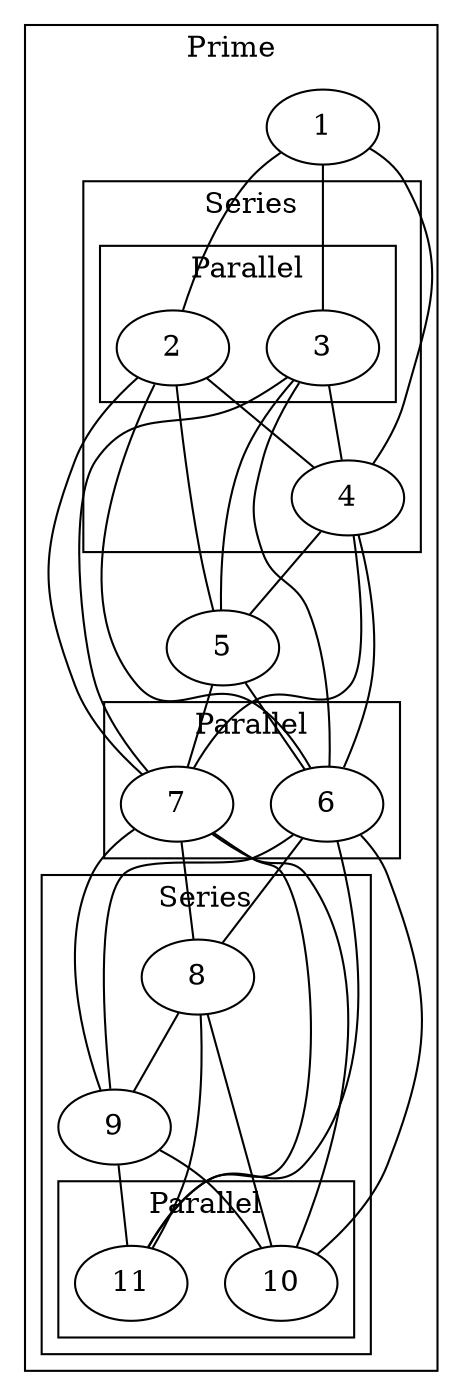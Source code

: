 graph {
    compound=true;
    subgraph cluster_d {
        label="Prime";
        1;
        subgraph cluster_b {
            label="Series";
            subgraph cluster_a {
                label="Parallel";
                2; 3;
            }
            4;
        }
        5;
        subgraph cluster_c {
            label="Parallel";
            6; 7;
        }
        subgraph cluster_e {
            label="Series";
            8; 9;
            subgraph cluster_f {
                label="Parallel";
                10; 11;
            }
        }
    }
    1 -- 2
    1 -- 3
    1 -- 4
    2 -- 4
    2 -- 5
    2 -- 6
    2 -- 7
    3 -- 4
    3 -- 5
    3 -- 6
    3 -- 7
    4 -- 5
    4 -- 6
    4 -- 7
    5 -- 6
    5 -- 7
    6 -- 8
    6 -- 9
    6 -- 10
    6 -- 11
    7 -- 8
    7 -- 9
    7 -- 10
    7 -- 11
    8 -- 9
    8 -- 10
    8 -- 11
    9 -- 10
    9 -- 11
}